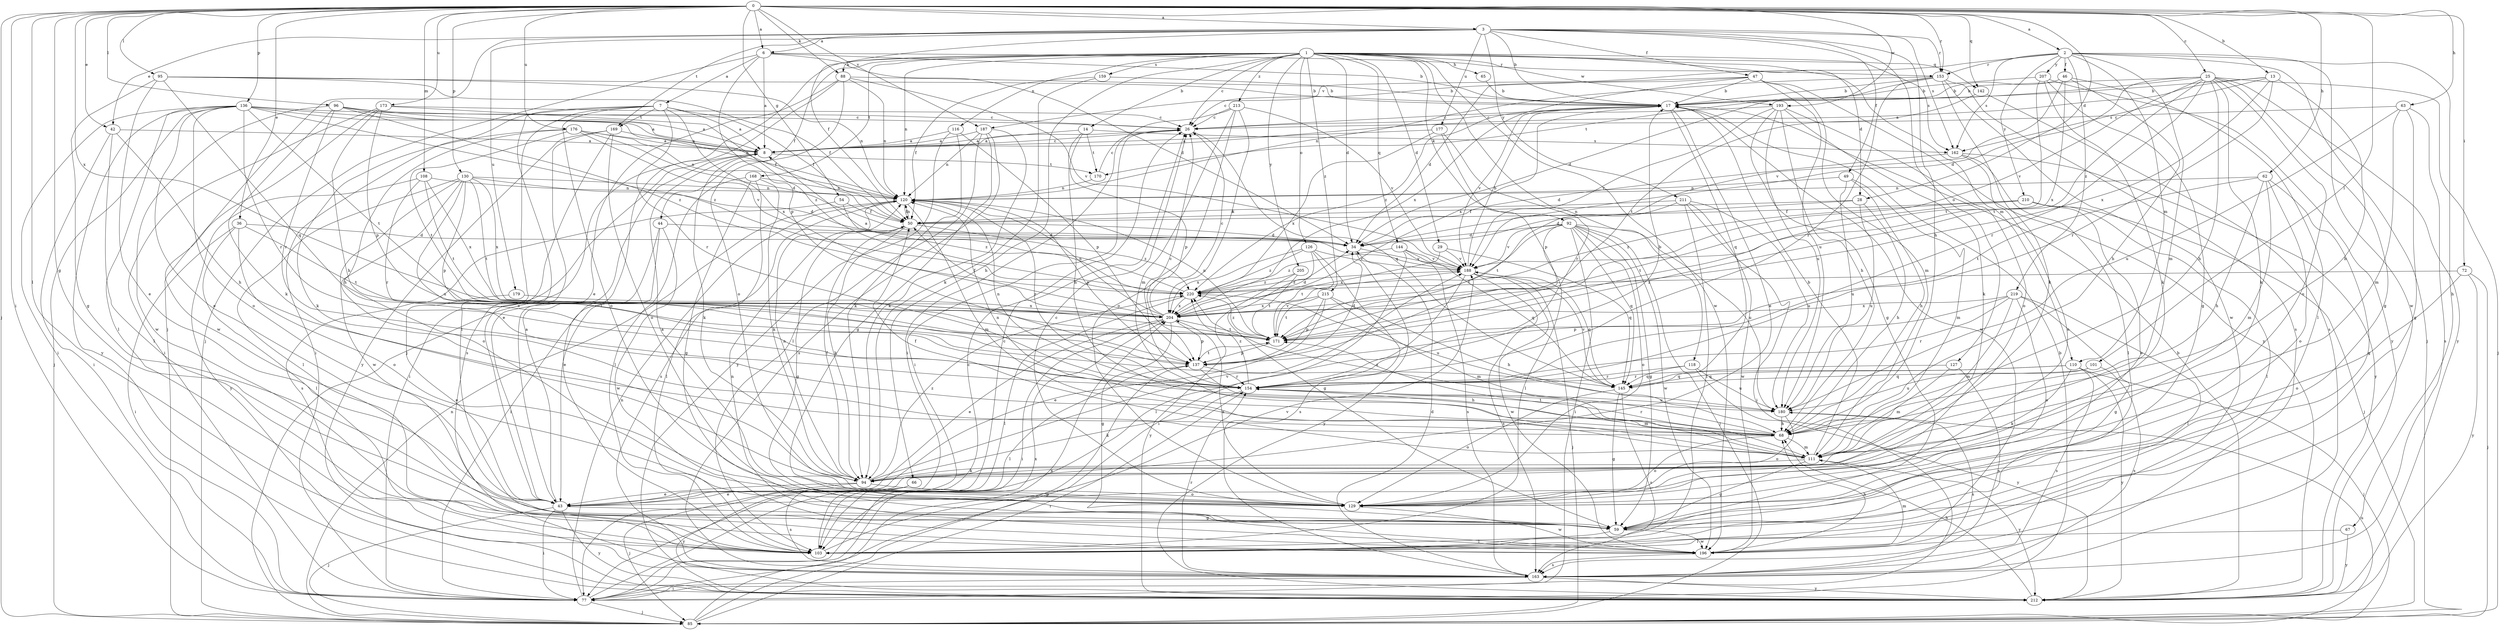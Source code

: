 strict digraph  {
0;
1;
2;
3;
6;
7;
8;
13;
14;
17;
25;
26;
28;
29;
34;
36;
42;
43;
44;
46;
47;
49;
50;
54;
59;
62;
63;
65;
66;
67;
68;
72;
77;
85;
88;
92;
94;
95;
96;
101;
103;
108;
110;
111;
116;
118;
120;
126;
127;
129;
130;
136;
137;
142;
144;
145;
153;
154;
159;
162;
163;
168;
169;
170;
171;
173;
176;
177;
179;
180;
187;
188;
193;
196;
204;
205;
207;
210;
211;
212;
213;
215;
219;
220;
0 -> 2  [label=a];
0 -> 3  [label=a];
0 -> 6  [label=a];
0 -> 13  [label=b];
0 -> 25  [label=c];
0 -> 28  [label=d];
0 -> 36  [label=e];
0 -> 42  [label=e];
0 -> 54  [label=g];
0 -> 59  [label=g];
0 -> 62  [label=h];
0 -> 63  [label=h];
0 -> 72  [label=i];
0 -> 77  [label=i];
0 -> 85  [label=j];
0 -> 88  [label=k];
0 -> 95  [label=l];
0 -> 96  [label=l];
0 -> 101  [label=l];
0 -> 103  [label=l];
0 -> 108  [label=m];
0 -> 130  [label=p];
0 -> 136  [label=p];
0 -> 142  [label=q];
0 -> 153  [label=r];
0 -> 173  [label=u];
0 -> 176  [label=u];
0 -> 187  [label=v];
0 -> 193  [label=w];
0 -> 204  [label=x];
1 -> 14  [label=b];
1 -> 26  [label=c];
1 -> 28  [label=d];
1 -> 29  [label=d];
1 -> 34  [label=d];
1 -> 44  [label=f];
1 -> 65  [label=h];
1 -> 66  [label=h];
1 -> 88  [label=k];
1 -> 92  [label=k];
1 -> 103  [label=l];
1 -> 110  [label=m];
1 -> 116  [label=n];
1 -> 118  [label=n];
1 -> 120  [label=n];
1 -> 126  [label=o];
1 -> 142  [label=q];
1 -> 144  [label=q];
1 -> 159  [label=s];
1 -> 162  [label=s];
1 -> 168  [label=t];
1 -> 193  [label=w];
1 -> 196  [label=w];
1 -> 205  [label=y];
1 -> 213  [label=z];
1 -> 215  [label=z];
2 -> 46  [label=f];
2 -> 67  [label=h];
2 -> 85  [label=j];
2 -> 110  [label=m];
2 -> 111  [label=m];
2 -> 153  [label=r];
2 -> 162  [label=s];
2 -> 187  [label=v];
2 -> 196  [label=w];
2 -> 207  [label=y];
2 -> 210  [label=y];
2 -> 219  [label=z];
3 -> 6  [label=a];
3 -> 17  [label=b];
3 -> 42  [label=e];
3 -> 47  [label=f];
3 -> 49  [label=f];
3 -> 50  [label=f];
3 -> 68  [label=h];
3 -> 85  [label=j];
3 -> 127  [label=o];
3 -> 153  [label=r];
3 -> 162  [label=s];
3 -> 169  [label=t];
3 -> 177  [label=u];
3 -> 179  [label=u];
3 -> 211  [label=y];
6 -> 7  [label=a];
6 -> 8  [label=a];
6 -> 17  [label=b];
6 -> 34  [label=d];
6 -> 85  [label=j];
6 -> 137  [label=p];
6 -> 153  [label=r];
7 -> 8  [label=a];
7 -> 43  [label=e];
7 -> 50  [label=f];
7 -> 77  [label=i];
7 -> 103  [label=l];
7 -> 129  [label=o];
7 -> 154  [label=r];
7 -> 169  [label=t];
7 -> 204  [label=x];
8 -> 26  [label=c];
8 -> 77  [label=i];
8 -> 94  [label=k];
8 -> 170  [label=t];
13 -> 8  [label=a];
13 -> 17  [label=b];
13 -> 68  [label=h];
13 -> 154  [label=r];
13 -> 162  [label=s];
13 -> 204  [label=x];
14 -> 8  [label=a];
14 -> 68  [label=h];
14 -> 137  [label=p];
14 -> 162  [label=s];
14 -> 170  [label=t];
17 -> 26  [label=c];
17 -> 43  [label=e];
17 -> 145  [label=q];
17 -> 188  [label=v];
17 -> 196  [label=w];
17 -> 204  [label=x];
17 -> 220  [label=z];
25 -> 17  [label=b];
25 -> 34  [label=d];
25 -> 59  [label=g];
25 -> 68  [label=h];
25 -> 85  [label=j];
25 -> 94  [label=k];
25 -> 129  [label=o];
25 -> 154  [label=r];
25 -> 170  [label=t];
25 -> 171  [label=t];
25 -> 188  [label=v];
25 -> 212  [label=y];
26 -> 8  [label=a];
26 -> 77  [label=i];
26 -> 145  [label=q];
28 -> 34  [label=d];
28 -> 50  [label=f];
28 -> 68  [label=h];
28 -> 180  [label=u];
29 -> 145  [label=q];
29 -> 188  [label=v];
29 -> 204  [label=x];
34 -> 188  [label=v];
34 -> 212  [label=y];
36 -> 34  [label=d];
36 -> 77  [label=i];
36 -> 103  [label=l];
36 -> 129  [label=o];
36 -> 171  [label=t];
42 -> 8  [label=a];
42 -> 68  [label=h];
42 -> 77  [label=i];
42 -> 103  [label=l];
43 -> 8  [label=a];
43 -> 59  [label=g];
43 -> 77  [label=i];
43 -> 85  [label=j];
43 -> 212  [label=y];
44 -> 34  [label=d];
44 -> 43  [label=e];
44 -> 77  [label=i];
44 -> 196  [label=w];
46 -> 17  [label=b];
46 -> 68  [label=h];
46 -> 103  [label=l];
46 -> 188  [label=v];
46 -> 204  [label=x];
47 -> 17  [label=b];
47 -> 26  [label=c];
47 -> 34  [label=d];
47 -> 111  [label=m];
47 -> 180  [label=u];
47 -> 204  [label=x];
47 -> 212  [label=y];
49 -> 68  [label=h];
49 -> 111  [label=m];
49 -> 120  [label=n];
49 -> 180  [label=u];
50 -> 34  [label=d];
50 -> 59  [label=g];
50 -> 94  [label=k];
50 -> 120  [label=n];
50 -> 220  [label=z];
54 -> 50  [label=f];
54 -> 163  [label=s];
54 -> 220  [label=z];
59 -> 103  [label=l];
59 -> 196  [label=w];
62 -> 59  [label=g];
62 -> 68  [label=h];
62 -> 111  [label=m];
62 -> 120  [label=n];
62 -> 129  [label=o];
62 -> 171  [label=t];
63 -> 26  [label=c];
63 -> 59  [label=g];
63 -> 111  [label=m];
63 -> 163  [label=s];
63 -> 180  [label=u];
65 -> 17  [label=b];
66 -> 43  [label=e];
66 -> 163  [label=s];
66 -> 212  [label=y];
67 -> 103  [label=l];
67 -> 212  [label=y];
68 -> 111  [label=m];
68 -> 120  [label=n];
68 -> 129  [label=o];
68 -> 154  [label=r];
68 -> 220  [label=z];
72 -> 85  [label=j];
72 -> 129  [label=o];
72 -> 212  [label=y];
72 -> 220  [label=z];
77 -> 17  [label=b];
77 -> 26  [label=c];
77 -> 85  [label=j];
77 -> 120  [label=n];
77 -> 204  [label=x];
85 -> 120  [label=n];
85 -> 137  [label=p];
85 -> 154  [label=r];
85 -> 180  [label=u];
85 -> 204  [label=x];
88 -> 17  [label=b];
88 -> 43  [label=e];
88 -> 85  [label=j];
88 -> 120  [label=n];
88 -> 129  [label=o];
88 -> 188  [label=v];
92 -> 34  [label=d];
92 -> 59  [label=g];
92 -> 77  [label=i];
92 -> 85  [label=j];
92 -> 103  [label=l];
92 -> 129  [label=o];
92 -> 145  [label=q];
92 -> 171  [label=t];
92 -> 180  [label=u];
92 -> 188  [label=v];
92 -> 196  [label=w];
94 -> 43  [label=e];
94 -> 50  [label=f];
94 -> 85  [label=j];
94 -> 120  [label=n];
94 -> 129  [label=o];
94 -> 188  [label=v];
94 -> 220  [label=z];
95 -> 17  [label=b];
95 -> 43  [label=e];
95 -> 50  [label=f];
95 -> 59  [label=g];
95 -> 120  [label=n];
95 -> 145  [label=q];
96 -> 8  [label=a];
96 -> 26  [label=c];
96 -> 50  [label=f];
96 -> 94  [label=k];
96 -> 154  [label=r];
96 -> 196  [label=w];
96 -> 220  [label=z];
101 -> 145  [label=q];
101 -> 163  [label=s];
101 -> 180  [label=u];
103 -> 26  [label=c];
103 -> 188  [label=v];
108 -> 120  [label=n];
108 -> 154  [label=r];
108 -> 171  [label=t];
108 -> 204  [label=x];
108 -> 212  [label=y];
110 -> 85  [label=j];
110 -> 94  [label=k];
110 -> 145  [label=q];
110 -> 154  [label=r];
110 -> 163  [label=s];
110 -> 212  [label=y];
111 -> 17  [label=b];
111 -> 50  [label=f];
111 -> 59  [label=g];
111 -> 94  [label=k];
111 -> 171  [label=t];
111 -> 212  [label=y];
116 -> 8  [label=a];
116 -> 94  [label=k];
116 -> 137  [label=p];
116 -> 212  [label=y];
118 -> 145  [label=q];
118 -> 154  [label=r];
118 -> 180  [label=u];
118 -> 212  [label=y];
120 -> 50  [label=f];
120 -> 103  [label=l];
120 -> 111  [label=m];
120 -> 137  [label=p];
120 -> 154  [label=r];
126 -> 59  [label=g];
126 -> 163  [label=s];
126 -> 171  [label=t];
126 -> 188  [label=v];
126 -> 204  [label=x];
126 -> 220  [label=z];
127 -> 111  [label=m];
127 -> 145  [label=q];
127 -> 163  [label=s];
129 -> 8  [label=a];
129 -> 26  [label=c];
129 -> 196  [label=w];
129 -> 204  [label=x];
130 -> 34  [label=d];
130 -> 103  [label=l];
130 -> 120  [label=n];
130 -> 129  [label=o];
130 -> 137  [label=p];
130 -> 171  [label=t];
130 -> 180  [label=u];
130 -> 196  [label=w];
130 -> 204  [label=x];
136 -> 8  [label=a];
136 -> 26  [label=c];
136 -> 43  [label=e];
136 -> 77  [label=i];
136 -> 85  [label=j];
136 -> 103  [label=l];
136 -> 120  [label=n];
136 -> 129  [label=o];
136 -> 154  [label=r];
136 -> 171  [label=t];
136 -> 212  [label=y];
136 -> 220  [label=z];
137 -> 34  [label=d];
137 -> 68  [label=h];
137 -> 103  [label=l];
137 -> 154  [label=r];
137 -> 171  [label=t];
142 -> 163  [label=s];
142 -> 171  [label=t];
144 -> 77  [label=i];
144 -> 145  [label=q];
144 -> 163  [label=s];
144 -> 188  [label=v];
144 -> 220  [label=z];
145 -> 59  [label=g];
145 -> 129  [label=o];
145 -> 163  [label=s];
145 -> 188  [label=v];
153 -> 17  [label=b];
153 -> 34  [label=d];
153 -> 94  [label=k];
153 -> 120  [label=n];
153 -> 154  [label=r];
153 -> 163  [label=s];
153 -> 196  [label=w];
154 -> 17  [label=b];
154 -> 26  [label=c];
154 -> 94  [label=k];
154 -> 111  [label=m];
154 -> 120  [label=n];
154 -> 180  [label=u];
154 -> 220  [label=z];
159 -> 17  [label=b];
159 -> 50  [label=f];
159 -> 94  [label=k];
162 -> 34  [label=d];
162 -> 103  [label=l];
162 -> 129  [label=o];
162 -> 212  [label=y];
163 -> 34  [label=d];
163 -> 77  [label=i];
163 -> 154  [label=r];
163 -> 212  [label=y];
168 -> 59  [label=g];
168 -> 94  [label=k];
168 -> 103  [label=l];
168 -> 120  [label=n];
168 -> 163  [label=s];
169 -> 8  [label=a];
169 -> 43  [label=e];
169 -> 129  [label=o];
169 -> 163  [label=s];
169 -> 212  [label=y];
170 -> 26  [label=c];
170 -> 120  [label=n];
171 -> 120  [label=n];
171 -> 137  [label=p];
171 -> 188  [label=v];
171 -> 220  [label=z];
173 -> 26  [label=c];
173 -> 68  [label=h];
173 -> 77  [label=i];
173 -> 137  [label=p];
173 -> 196  [label=w];
173 -> 220  [label=z];
176 -> 8  [label=a];
176 -> 34  [label=d];
176 -> 68  [label=h];
176 -> 94  [label=k];
176 -> 120  [label=n];
176 -> 171  [label=t];
176 -> 188  [label=v];
177 -> 8  [label=a];
177 -> 137  [label=p];
177 -> 154  [label=r];
177 -> 204  [label=x];
179 -> 43  [label=e];
179 -> 204  [label=x];
180 -> 68  [label=h];
180 -> 129  [label=o];
180 -> 163  [label=s];
187 -> 8  [label=a];
187 -> 59  [label=g];
187 -> 94  [label=k];
187 -> 103  [label=l];
187 -> 120  [label=n];
187 -> 163  [label=s];
188 -> 17  [label=b];
188 -> 85  [label=j];
188 -> 103  [label=l];
188 -> 145  [label=q];
188 -> 163  [label=s];
188 -> 196  [label=w];
188 -> 220  [label=z];
193 -> 26  [label=c];
193 -> 59  [label=g];
193 -> 68  [label=h];
193 -> 94  [label=k];
193 -> 129  [label=o];
193 -> 180  [label=u];
193 -> 188  [label=v];
196 -> 68  [label=h];
196 -> 111  [label=m];
196 -> 120  [label=n];
196 -> 163  [label=s];
204 -> 26  [label=c];
204 -> 34  [label=d];
204 -> 43  [label=e];
204 -> 50  [label=f];
204 -> 59  [label=g];
204 -> 77  [label=i];
204 -> 120  [label=n];
204 -> 137  [label=p];
204 -> 171  [label=t];
205 -> 171  [label=t];
205 -> 212  [label=y];
205 -> 220  [label=z];
207 -> 17  [label=b];
207 -> 59  [label=g];
207 -> 94  [label=k];
207 -> 171  [label=t];
207 -> 212  [label=y];
210 -> 43  [label=e];
210 -> 50  [label=f];
210 -> 85  [label=j];
210 -> 103  [label=l];
210 -> 171  [label=t];
210 -> 220  [label=z];
211 -> 50  [label=f];
211 -> 77  [label=i];
211 -> 103  [label=l];
211 -> 171  [label=t];
211 -> 180  [label=u];
211 -> 196  [label=w];
212 -> 17  [label=b];
212 -> 68  [label=h];
213 -> 26  [label=c];
213 -> 77  [label=i];
213 -> 111  [label=m];
213 -> 129  [label=o];
213 -> 188  [label=v];
213 -> 204  [label=x];
215 -> 43  [label=e];
215 -> 68  [label=h];
215 -> 111  [label=m];
215 -> 137  [label=p];
215 -> 171  [label=t];
215 -> 204  [label=x];
219 -> 59  [label=g];
219 -> 103  [label=l];
219 -> 111  [label=m];
219 -> 129  [label=o];
219 -> 137  [label=p];
219 -> 154  [label=r];
219 -> 204  [label=x];
220 -> 8  [label=a];
220 -> 103  [label=l];
220 -> 180  [label=u];
220 -> 204  [label=x];
}
